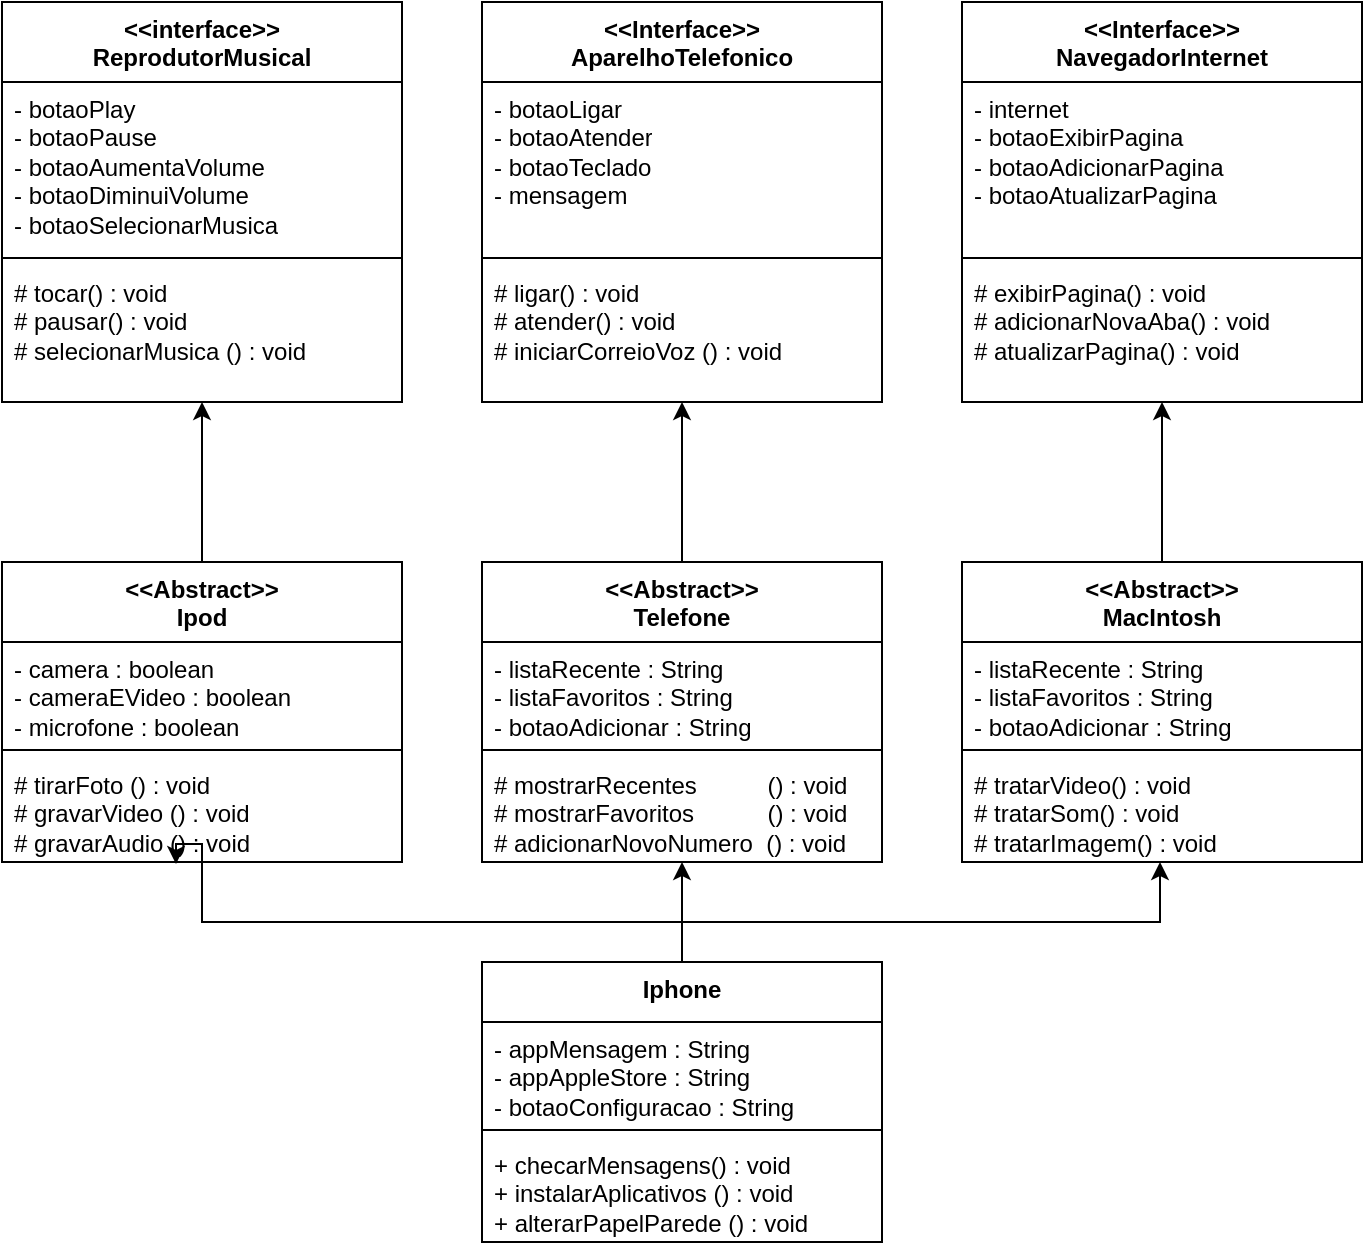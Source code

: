 <mxfile version="24.4.0" type="device">
  <diagram id="C5RBs43oDa-KdzZeNtuy" name="Page-1">
    <mxGraphModel dx="880" dy="502" grid="1" gridSize="10" guides="1" tooltips="1" connect="1" arrows="1" fold="1" page="1" pageScale="1" pageWidth="827" pageHeight="1169" math="0" shadow="0">
      <root>
        <mxCell id="WIyWlLk6GJQsqaUBKTNV-0" />
        <mxCell id="WIyWlLk6GJQsqaUBKTNV-1" parent="WIyWlLk6GJQsqaUBKTNV-0" />
        <mxCell id="gG3IYMchynzJQPtn4zhY-5" value="&lt;div&gt;&amp;lt;&amp;lt;interface&amp;gt;&amp;gt;&lt;/div&gt;ReprodutorMusical" style="swimlane;fontStyle=1;align=center;verticalAlign=top;childLayout=stackLayout;horizontal=1;startSize=40;horizontalStack=0;resizeParent=1;resizeParentMax=0;resizeLast=0;collapsible=1;marginBottom=0;whiteSpace=wrap;html=1;" vertex="1" parent="WIyWlLk6GJQsqaUBKTNV-1">
          <mxGeometry x="80" y="40" width="200" height="200" as="geometry">
            <mxRectangle x="330" y="60" width="140" height="30" as="alternateBounds" />
          </mxGeometry>
        </mxCell>
        <mxCell id="gG3IYMchynzJQPtn4zhY-6" value="- botaoPlay&amp;nbsp;&lt;div&gt;- botaoPause&lt;/div&gt;&lt;div&gt;- botaoAumentaVolume&lt;/div&gt;&lt;div&gt;- botaoDiminuiVolume&lt;/div&gt;&lt;div&gt;- botaoSelecionarMusica&lt;/div&gt;&lt;div&gt;&lt;br&gt;&lt;/div&gt;" style="text;strokeColor=none;fillColor=none;align=left;verticalAlign=top;spacingLeft=4;spacingRight=4;overflow=hidden;rotatable=0;points=[[0,0.5],[1,0.5]];portConstraint=eastwest;whiteSpace=wrap;html=1;" vertex="1" parent="gG3IYMchynzJQPtn4zhY-5">
          <mxGeometry y="40" width="200" height="84" as="geometry" />
        </mxCell>
        <mxCell id="gG3IYMchynzJQPtn4zhY-7" value="" style="line;strokeWidth=1;fillColor=none;align=left;verticalAlign=middle;spacingTop=-1;spacingLeft=3;spacingRight=3;rotatable=0;labelPosition=right;points=[];portConstraint=eastwest;strokeColor=inherit;" vertex="1" parent="gG3IYMchynzJQPtn4zhY-5">
          <mxGeometry y="124" width="200" height="8" as="geometry" />
        </mxCell>
        <mxCell id="gG3IYMchynzJQPtn4zhY-8" value="# tocar() : void&lt;span style=&quot;white-space: pre;&quot;&gt;&#x9;&lt;/span&gt;&lt;span style=&quot;white-space: pre;&quot;&gt;&#x9;&lt;/span&gt;&lt;span style=&quot;white-space: pre;&quot;&gt;&#x9;&lt;/span&gt;&lt;div&gt;# pausar() : void&lt;/div&gt;&lt;div&gt;# selecionarMusica () : void&lt;/div&gt;" style="text;strokeColor=none;fillColor=none;align=left;verticalAlign=top;spacingLeft=4;spacingRight=4;overflow=hidden;rotatable=0;points=[[0,0.5],[1,0.5]];portConstraint=eastwest;whiteSpace=wrap;html=1;" vertex="1" parent="gG3IYMchynzJQPtn4zhY-5">
          <mxGeometry y="132" width="200" height="68" as="geometry" />
        </mxCell>
        <mxCell id="gG3IYMchynzJQPtn4zhY-26" value="" style="edgeStyle=orthogonalEdgeStyle;rounded=0;orthogonalLoop=1;jettySize=auto;html=1;exitX=0.5;exitY=0;exitDx=0;exitDy=0;" edge="1" parent="WIyWlLk6GJQsqaUBKTNV-1" source="gG3IYMchynzJQPtn4zhY-22">
          <mxGeometry relative="1" as="geometry">
            <mxPoint x="420" y="240" as="targetPoint" />
          </mxGeometry>
        </mxCell>
        <mxCell id="gG3IYMchynzJQPtn4zhY-9" value="&lt;div&gt;&amp;lt;&amp;lt;Interface&amp;gt;&amp;gt;&lt;/div&gt;&lt;div&gt;AparelhoTelefonico&lt;/div&gt;" style="swimlane;fontStyle=1;align=center;verticalAlign=top;childLayout=stackLayout;horizontal=1;startSize=40;horizontalStack=0;resizeParent=1;resizeParentMax=0;resizeLast=0;collapsible=1;marginBottom=0;whiteSpace=wrap;html=1;" vertex="1" parent="WIyWlLk6GJQsqaUBKTNV-1">
          <mxGeometry x="320" y="40" width="200" height="200" as="geometry">
            <mxRectangle x="330" y="60" width="140" height="30" as="alternateBounds" />
          </mxGeometry>
        </mxCell>
        <mxCell id="gG3IYMchynzJQPtn4zhY-10" value="&lt;div&gt;- botaoLigar&lt;/div&gt;&lt;div&gt;- botaoAtender&lt;/div&gt;&lt;div&gt;- botaoTeclado&lt;/div&gt;&lt;div&gt;- mensagem&lt;/div&gt;" style="text;strokeColor=none;fillColor=none;align=left;verticalAlign=top;spacingLeft=4;spacingRight=4;overflow=hidden;rotatable=0;points=[[0,0.5],[1,0.5]];portConstraint=eastwest;whiteSpace=wrap;html=1;" vertex="1" parent="gG3IYMchynzJQPtn4zhY-9">
          <mxGeometry y="40" width="200" height="84" as="geometry" />
        </mxCell>
        <mxCell id="gG3IYMchynzJQPtn4zhY-11" value="" style="line;strokeWidth=1;fillColor=none;align=left;verticalAlign=middle;spacingTop=-1;spacingLeft=3;spacingRight=3;rotatable=0;labelPosition=right;points=[];portConstraint=eastwest;strokeColor=inherit;" vertex="1" parent="gG3IYMchynzJQPtn4zhY-9">
          <mxGeometry y="124" width="200" height="8" as="geometry" />
        </mxCell>
        <mxCell id="gG3IYMchynzJQPtn4zhY-12" value="# ligar() : void&lt;div&gt;# atender() :&amp;nbsp;&lt;span style=&quot;background-color: initial;&quot;&gt;void&lt;/span&gt;&lt;/div&gt;&lt;div&gt;# iniciarCorreioVoz () : void&lt;/div&gt;" style="text;strokeColor=none;fillColor=none;align=left;verticalAlign=top;spacingLeft=4;spacingRight=4;overflow=hidden;rotatable=0;points=[[0,0.5],[1,0.5]];portConstraint=eastwest;whiteSpace=wrap;html=1;" vertex="1" parent="gG3IYMchynzJQPtn4zhY-9">
          <mxGeometry y="132" width="200" height="68" as="geometry" />
        </mxCell>
        <mxCell id="gG3IYMchynzJQPtn4zhY-13" value="&lt;div&gt;&amp;lt;&amp;lt;Interface&amp;gt;&amp;gt;&lt;/div&gt;&lt;div&gt;NavegadorInternet&lt;/div&gt;" style="swimlane;fontStyle=1;align=center;verticalAlign=top;childLayout=stackLayout;horizontal=1;startSize=40;horizontalStack=0;resizeParent=1;resizeParentMax=0;resizeLast=0;collapsible=1;marginBottom=0;whiteSpace=wrap;html=1;" vertex="1" parent="WIyWlLk6GJQsqaUBKTNV-1">
          <mxGeometry x="560" y="40" width="200" height="200" as="geometry">
            <mxRectangle x="330" y="60" width="140" height="30" as="alternateBounds" />
          </mxGeometry>
        </mxCell>
        <mxCell id="gG3IYMchynzJQPtn4zhY-14" value="&lt;div&gt;- internet&lt;/div&gt;&lt;div&gt;- botaoExibirPagina&lt;/div&gt;&lt;div&gt;- botaoAdicionarPagina&lt;/div&gt;&lt;div&gt;- botaoAtualizarPagina&lt;/div&gt;" style="text;strokeColor=none;fillColor=none;align=left;verticalAlign=top;spacingLeft=4;spacingRight=4;overflow=hidden;rotatable=0;points=[[0,0.5],[1,0.5]];portConstraint=eastwest;whiteSpace=wrap;html=1;" vertex="1" parent="gG3IYMchynzJQPtn4zhY-13">
          <mxGeometry y="40" width="200" height="84" as="geometry" />
        </mxCell>
        <mxCell id="gG3IYMchynzJQPtn4zhY-15" value="" style="line;strokeWidth=1;fillColor=none;align=left;verticalAlign=middle;spacingTop=-1;spacingLeft=3;spacingRight=3;rotatable=0;labelPosition=right;points=[];portConstraint=eastwest;strokeColor=inherit;" vertex="1" parent="gG3IYMchynzJQPtn4zhY-13">
          <mxGeometry y="124" width="200" height="8" as="geometry" />
        </mxCell>
        <mxCell id="gG3IYMchynzJQPtn4zhY-16" value="# exibirPagina() : void&lt;div&gt;# adicionarNovaAba() :&amp;nbsp;&lt;span style=&quot;background-color: initial;&quot;&gt;void&lt;/span&gt;&lt;/div&gt;&lt;div&gt;# atualizarPagina() :&amp;nbsp;&lt;span style=&quot;background-color: initial;&quot;&gt;void&lt;/span&gt;&lt;/div&gt;" style="text;strokeColor=none;fillColor=none;align=left;verticalAlign=top;spacingLeft=4;spacingRight=4;overflow=hidden;rotatable=0;points=[[0,0.5],[1,0.5]];portConstraint=eastwest;whiteSpace=wrap;html=1;" vertex="1" parent="gG3IYMchynzJQPtn4zhY-13">
          <mxGeometry y="132" width="200" height="68" as="geometry" />
        </mxCell>
        <mxCell id="gG3IYMchynzJQPtn4zhY-30" value="" style="edgeStyle=orthogonalEdgeStyle;rounded=0;orthogonalLoop=1;jettySize=auto;html=1;" edge="1" parent="WIyWlLk6GJQsqaUBKTNV-1" source="gG3IYMchynzJQPtn4zhY-17" target="gG3IYMchynzJQPtn4zhY-8">
          <mxGeometry relative="1" as="geometry">
            <Array as="points">
              <mxPoint x="180" y="240" />
              <mxPoint x="180" y="240" />
            </Array>
          </mxGeometry>
        </mxCell>
        <mxCell id="gG3IYMchynzJQPtn4zhY-17" value="&lt;div&gt;&amp;lt;&amp;lt;Abstract&amp;gt;&amp;gt;&lt;/div&gt;&lt;div&gt;Ipod&lt;/div&gt;" style="swimlane;fontStyle=1;align=center;verticalAlign=top;childLayout=stackLayout;horizontal=1;startSize=40;horizontalStack=0;resizeParent=1;resizeParentMax=0;resizeLast=0;collapsible=1;marginBottom=0;whiteSpace=wrap;html=1;" vertex="1" parent="WIyWlLk6GJQsqaUBKTNV-1">
          <mxGeometry x="80" y="320" width="200" height="150" as="geometry">
            <mxRectangle x="330" y="60" width="140" height="30" as="alternateBounds" />
          </mxGeometry>
        </mxCell>
        <mxCell id="gG3IYMchynzJQPtn4zhY-18" value="&lt;div&gt;- camera : boolean&lt;/div&gt;&lt;div&gt;- cameraEVideo : boolean&lt;/div&gt;&lt;div&gt;- microfone : boolean&lt;/div&gt;" style="text;strokeColor=none;fillColor=none;align=left;verticalAlign=top;spacingLeft=4;spacingRight=4;overflow=hidden;rotatable=0;points=[[0,0.5],[1,0.5]];portConstraint=eastwest;whiteSpace=wrap;html=1;" vertex="1" parent="gG3IYMchynzJQPtn4zhY-17">
          <mxGeometry y="40" width="200" height="50" as="geometry" />
        </mxCell>
        <mxCell id="gG3IYMchynzJQPtn4zhY-19" value="" style="line;strokeWidth=1;fillColor=none;align=left;verticalAlign=middle;spacingTop=-1;spacingLeft=3;spacingRight=3;rotatable=0;labelPosition=right;points=[];portConstraint=eastwest;strokeColor=inherit;" vertex="1" parent="gG3IYMchynzJQPtn4zhY-17">
          <mxGeometry y="90" width="200" height="8" as="geometry" />
        </mxCell>
        <mxCell id="gG3IYMchynzJQPtn4zhY-20" value="# tirarFoto () : void&lt;span style=&quot;white-space: pre;&quot;&gt;&#x9;&lt;/span&gt;&lt;span style=&quot;white-space: pre;&quot;&gt;&#x9;&lt;/span&gt;&lt;span style=&quot;white-space: pre;&quot;&gt;&#x9;&lt;/span&gt;&lt;div&gt;# gravarVideo () : void&lt;/div&gt;&lt;div&gt;# gravarAudio () : void&lt;/div&gt;" style="text;strokeColor=none;fillColor=none;align=left;verticalAlign=top;spacingLeft=4;spacingRight=4;overflow=hidden;rotatable=0;points=[[0,0.5],[1,0.5]];portConstraint=eastwest;whiteSpace=wrap;html=1;" vertex="1" parent="gG3IYMchynzJQPtn4zhY-17">
          <mxGeometry y="98" width="200" height="52" as="geometry" />
        </mxCell>
        <mxCell id="gG3IYMchynzJQPtn4zhY-22" value="&lt;div&gt;&amp;lt;&amp;lt;Abstract&amp;gt;&amp;gt;&lt;/div&gt;&lt;div&gt;Telefone&lt;/div&gt;" style="swimlane;fontStyle=1;align=center;verticalAlign=top;childLayout=stackLayout;horizontal=1;startSize=40;horizontalStack=0;resizeParent=1;resizeParentMax=0;resizeLast=0;collapsible=1;marginBottom=0;whiteSpace=wrap;html=1;" vertex="1" parent="WIyWlLk6GJQsqaUBKTNV-1">
          <mxGeometry x="320" y="320" width="200" height="150" as="geometry">
            <mxRectangle x="330" y="60" width="140" height="30" as="alternateBounds" />
          </mxGeometry>
        </mxCell>
        <mxCell id="gG3IYMchynzJQPtn4zhY-23" value="&lt;div&gt;- listaRecente : String&lt;/div&gt;&lt;div&gt;- listaFavoritos : String&lt;/div&gt;&lt;div&gt;- botaoAdicionar : String&lt;/div&gt;" style="text;strokeColor=none;fillColor=none;align=left;verticalAlign=top;spacingLeft=4;spacingRight=4;overflow=hidden;rotatable=0;points=[[0,0.5],[1,0.5]];portConstraint=eastwest;whiteSpace=wrap;html=1;" vertex="1" parent="gG3IYMchynzJQPtn4zhY-22">
          <mxGeometry y="40" width="200" height="50" as="geometry" />
        </mxCell>
        <mxCell id="gG3IYMchynzJQPtn4zhY-24" value="" style="line;strokeWidth=1;fillColor=none;align=left;verticalAlign=middle;spacingTop=-1;spacingLeft=3;spacingRight=3;rotatable=0;labelPosition=right;points=[];portConstraint=eastwest;strokeColor=inherit;" vertex="1" parent="gG3IYMchynzJQPtn4zhY-22">
          <mxGeometry y="90" width="200" height="8" as="geometry" />
        </mxCell>
        <mxCell id="gG3IYMchynzJQPtn4zhY-25" value="# mostrarRecentes&lt;span style=&quot;white-space: pre;&quot;&gt;&#x9;&lt;span style=&quot;white-space: pre;&quot;&gt;&#x9;&lt;/span&gt;&lt;/span&gt; () : void&lt;div&gt;# mostrarFavoritos &lt;span style=&quot;white-space: pre;&quot;&gt;&#x9;&lt;/span&gt;&lt;span style=&quot;white-space: pre;&quot;&gt;&#x9;&lt;/span&gt;&amp;nbsp;() : void&lt;/div&gt;&lt;div&gt;# adicionarNovoNumero&amp;nbsp; () : void&lt;/div&gt;" style="text;strokeColor=none;fillColor=none;align=left;verticalAlign=top;spacingLeft=4;spacingRight=4;overflow=hidden;rotatable=0;points=[[0,0.5],[1,0.5]];portConstraint=eastwest;whiteSpace=wrap;html=1;" vertex="1" parent="gG3IYMchynzJQPtn4zhY-22">
          <mxGeometry y="98" width="200" height="52" as="geometry" />
        </mxCell>
        <mxCell id="gG3IYMchynzJQPtn4zhY-31" value="" style="edgeStyle=orthogonalEdgeStyle;rounded=0;orthogonalLoop=1;jettySize=auto;html=1;exitX=0.5;exitY=0;exitDx=0;exitDy=0;" edge="1" parent="WIyWlLk6GJQsqaUBKTNV-1" source="gG3IYMchynzJQPtn4zhY-32">
          <mxGeometry relative="1" as="geometry">
            <mxPoint x="660" y="240" as="targetPoint" />
          </mxGeometry>
        </mxCell>
        <mxCell id="gG3IYMchynzJQPtn4zhY-32" value="&lt;div&gt;&amp;lt;&amp;lt;Abstract&amp;gt;&amp;gt;&lt;/div&gt;&lt;div&gt;MacIntosh&lt;/div&gt;" style="swimlane;fontStyle=1;align=center;verticalAlign=top;childLayout=stackLayout;horizontal=1;startSize=40;horizontalStack=0;resizeParent=1;resizeParentMax=0;resizeLast=0;collapsible=1;marginBottom=0;whiteSpace=wrap;html=1;" vertex="1" parent="WIyWlLk6GJQsqaUBKTNV-1">
          <mxGeometry x="560" y="320" width="200" height="150" as="geometry">
            <mxRectangle x="330" y="60" width="140" height="30" as="alternateBounds" />
          </mxGeometry>
        </mxCell>
        <mxCell id="gG3IYMchynzJQPtn4zhY-33" value="&lt;div&gt;- listaRecente : String&lt;/div&gt;&lt;div&gt;- listaFavoritos : String&lt;/div&gt;&lt;div&gt;- botaoAdicionar : String&lt;/div&gt;" style="text;strokeColor=none;fillColor=none;align=left;verticalAlign=top;spacingLeft=4;spacingRight=4;overflow=hidden;rotatable=0;points=[[0,0.5],[1,0.5]];portConstraint=eastwest;whiteSpace=wrap;html=1;" vertex="1" parent="gG3IYMchynzJQPtn4zhY-32">
          <mxGeometry y="40" width="200" height="50" as="geometry" />
        </mxCell>
        <mxCell id="gG3IYMchynzJQPtn4zhY-34" value="" style="line;strokeWidth=1;fillColor=none;align=left;verticalAlign=middle;spacingTop=-1;spacingLeft=3;spacingRight=3;rotatable=0;labelPosition=right;points=[];portConstraint=eastwest;strokeColor=inherit;" vertex="1" parent="gG3IYMchynzJQPtn4zhY-32">
          <mxGeometry y="90" width="200" height="8" as="geometry" />
        </mxCell>
        <mxCell id="gG3IYMchynzJQPtn4zhY-35" value="# tratarVideo() : void&lt;div&gt;# tratarSom() : void&lt;/div&gt;&lt;div&gt;# tratarImagem() : void&lt;/div&gt;" style="text;strokeColor=none;fillColor=none;align=left;verticalAlign=top;spacingLeft=4;spacingRight=4;overflow=hidden;rotatable=0;points=[[0,0.5],[1,0.5]];portConstraint=eastwest;whiteSpace=wrap;html=1;" vertex="1" parent="gG3IYMchynzJQPtn4zhY-32">
          <mxGeometry y="98" width="200" height="52" as="geometry" />
        </mxCell>
        <mxCell id="gG3IYMchynzJQPtn4zhY-40" value="" style="edgeStyle=orthogonalEdgeStyle;rounded=0;orthogonalLoop=1;jettySize=auto;html=1;" edge="1" parent="WIyWlLk6GJQsqaUBKTNV-1" source="gG3IYMchynzJQPtn4zhY-36" target="gG3IYMchynzJQPtn4zhY-25">
          <mxGeometry relative="1" as="geometry">
            <Array as="points">
              <mxPoint x="420" y="470" />
              <mxPoint x="420" y="470" />
            </Array>
          </mxGeometry>
        </mxCell>
        <mxCell id="gG3IYMchynzJQPtn4zhY-36" value="&lt;div&gt;Iphone&lt;/div&gt;" style="swimlane;fontStyle=1;align=center;verticalAlign=top;childLayout=stackLayout;horizontal=1;startSize=30;horizontalStack=0;resizeParent=1;resizeParentMax=0;resizeLast=0;collapsible=1;marginBottom=0;whiteSpace=wrap;html=1;" vertex="1" parent="WIyWlLk6GJQsqaUBKTNV-1">
          <mxGeometry x="320" y="520" width="200" height="140" as="geometry">
            <mxRectangle x="330" y="60" width="140" height="30" as="alternateBounds" />
          </mxGeometry>
        </mxCell>
        <mxCell id="gG3IYMchynzJQPtn4zhY-37" value="&lt;div&gt;- appMensagem : String&lt;/div&gt;&lt;div&gt;- appAppleStore : String&lt;/div&gt;&lt;div&gt;- botaoConfiguracao : String&lt;/div&gt;" style="text;strokeColor=none;fillColor=none;align=left;verticalAlign=top;spacingLeft=4;spacingRight=4;overflow=hidden;rotatable=0;points=[[0,0.5],[1,0.5]];portConstraint=eastwest;whiteSpace=wrap;html=1;" vertex="1" parent="gG3IYMchynzJQPtn4zhY-36">
          <mxGeometry y="30" width="200" height="50" as="geometry" />
        </mxCell>
        <mxCell id="gG3IYMchynzJQPtn4zhY-38" value="" style="line;strokeWidth=1;fillColor=none;align=left;verticalAlign=middle;spacingTop=-1;spacingLeft=3;spacingRight=3;rotatable=0;labelPosition=right;points=[];portConstraint=eastwest;strokeColor=inherit;" vertex="1" parent="gG3IYMchynzJQPtn4zhY-36">
          <mxGeometry y="80" width="200" height="8" as="geometry" />
        </mxCell>
        <mxCell id="gG3IYMchynzJQPtn4zhY-39" value="+ checarMensagens() : void&lt;div&gt;+ instalarAplicativos () : void&lt;/div&gt;&lt;div&gt;+ alterarPapelParede () : void&lt;/div&gt;" style="text;strokeColor=none;fillColor=none;align=left;verticalAlign=top;spacingLeft=4;spacingRight=4;overflow=hidden;rotatable=0;points=[[0,0.5],[1,0.5]];portConstraint=eastwest;whiteSpace=wrap;html=1;" vertex="1" parent="gG3IYMchynzJQPtn4zhY-36">
          <mxGeometry y="88" width="200" height="52" as="geometry" />
        </mxCell>
        <mxCell id="gG3IYMchynzJQPtn4zhY-41" style="edgeStyle=orthogonalEdgeStyle;rounded=0;orthogonalLoop=1;jettySize=auto;html=1;entryX=0.495;entryY=1;entryDx=0;entryDy=0;entryPerimeter=0;" edge="1" parent="WIyWlLk6GJQsqaUBKTNV-1" source="gG3IYMchynzJQPtn4zhY-36" target="gG3IYMchynzJQPtn4zhY-35">
          <mxGeometry relative="1" as="geometry">
            <Array as="points">
              <mxPoint x="420" y="500" />
              <mxPoint x="659" y="500" />
            </Array>
          </mxGeometry>
        </mxCell>
        <mxCell id="gG3IYMchynzJQPtn4zhY-42" style="edgeStyle=orthogonalEdgeStyle;rounded=0;orthogonalLoop=1;jettySize=auto;html=1;entryX=0.435;entryY=1.019;entryDx=0;entryDy=0;entryPerimeter=0;" edge="1" parent="WIyWlLk6GJQsqaUBKTNV-1" source="gG3IYMchynzJQPtn4zhY-36" target="gG3IYMchynzJQPtn4zhY-20">
          <mxGeometry relative="1" as="geometry">
            <Array as="points">
              <mxPoint x="420" y="500" />
              <mxPoint x="180" y="500" />
              <mxPoint x="180" y="461" />
              <mxPoint x="167" y="461" />
            </Array>
          </mxGeometry>
        </mxCell>
      </root>
    </mxGraphModel>
  </diagram>
</mxfile>
